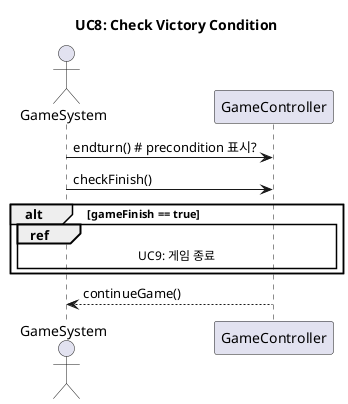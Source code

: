 @startuml

title UC8: Check Victory Condition

actor GameSystem
participant GameController


GameSystem -> GameController : endturn() # precondition 표시?
GameSystem -> GameController : checkFinish()

alt gameFinish == true
    ref over GameController, GameSystem
    	UC9: 게임 종료
    end ref
end
GameController --> GameSystem : continueGame()
@enduml
